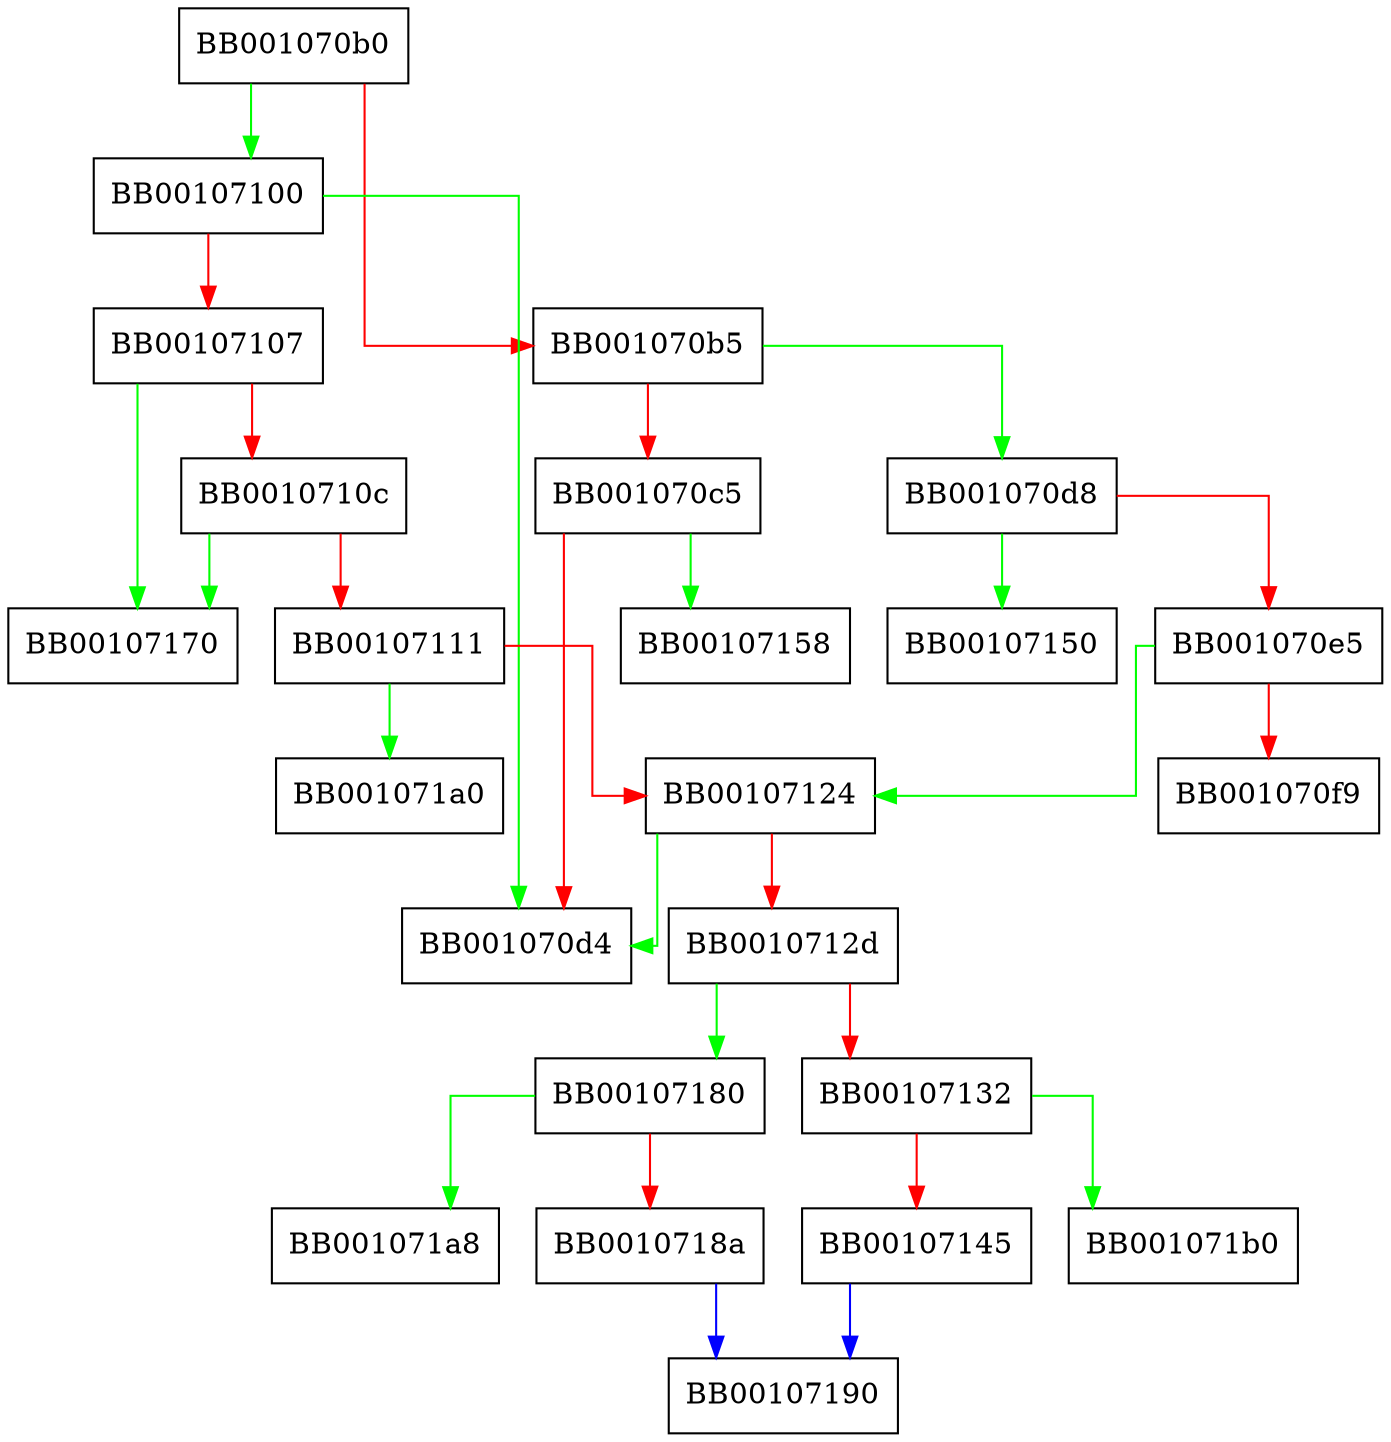 digraph FUN_001070b0 {
  node [shape="box"];
  graph [splines=ortho];
  BB001070b0 -> BB00107100 [color="green"];
  BB001070b0 -> BB001070b5 [color="red"];
  BB001070b5 -> BB001070d8 [color="green"];
  BB001070b5 -> BB001070c5 [color="red"];
  BB001070c5 -> BB00107158 [color="green"];
  BB001070c5 -> BB001070d4 [color="red"];
  BB001070d8 -> BB00107150 [color="green"];
  BB001070d8 -> BB001070e5 [color="red"];
  BB001070e5 -> BB00107124 [color="green"];
  BB001070e5 -> BB001070f9 [color="red"];
  BB00107100 -> BB001070d4 [color="green"];
  BB00107100 -> BB00107107 [color="red"];
  BB00107107 -> BB00107170 [color="green"];
  BB00107107 -> BB0010710c [color="red"];
  BB0010710c -> BB00107170 [color="green"];
  BB0010710c -> BB00107111 [color="red"];
  BB00107111 -> BB001071a0 [color="green"];
  BB00107111 -> BB00107124 [color="red"];
  BB00107124 -> BB001070d4 [color="green"];
  BB00107124 -> BB0010712d [color="red"];
  BB0010712d -> BB00107180 [color="green"];
  BB0010712d -> BB00107132 [color="red"];
  BB00107132 -> BB001071b0 [color="green"];
  BB00107132 -> BB00107145 [color="red"];
  BB00107145 -> BB00107190 [color="blue"];
  BB00107180 -> BB001071a8 [color="green"];
  BB00107180 -> BB0010718a [color="red"];
  BB0010718a -> BB00107190 [color="blue"];
}